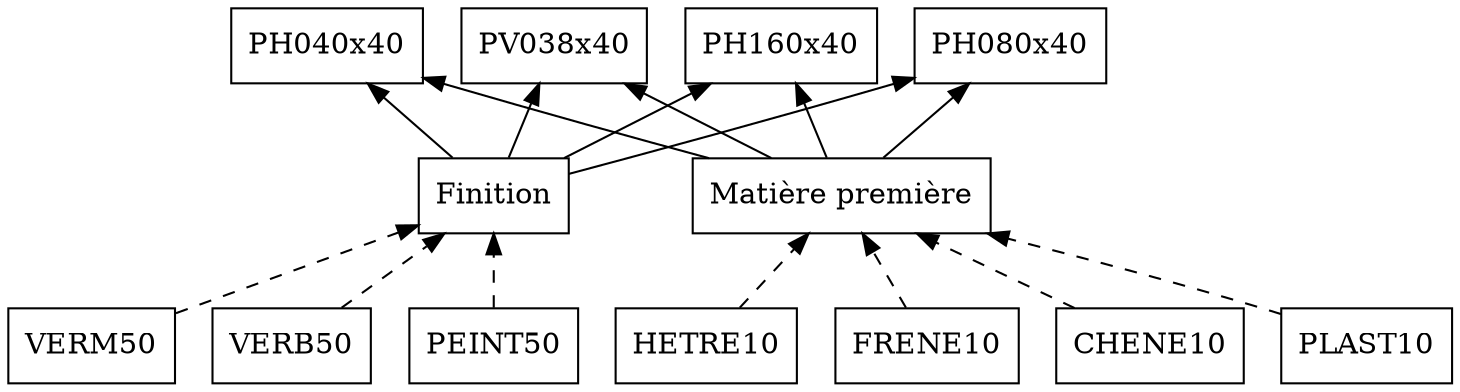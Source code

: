digraph
{
	rankdir=BT
// Noeuds --------------------------------------------------
	node[shape=box]

	// Planches
	PH160x40 //[label="Planche horizontale 160x40cm"]
	PH080x40 //[label="Planche horizontale 80x40cm"]
	PH040x40 //[label="Planche horizontale 40x40cm"]
	PV038x40 //[label="Planche verticale 38x40cm"]

	// Variantes
	finition [label="Finition"]
	VERM50 //[label="Vernis mat"]
	VERB50 //[label="Vernis brillant"]
	PEINT50 //[label="Peinture"]

	mp [label="Matière première"]
	PLAST10 //[label="Plastique"]
	HETRE10 //[label="Hêtre"]
	FRENE10 //[label="Frêne"]
	CHENE10 //[label="Chêne"]

// Arcs --------------------------------------------------
	// Planches
	mp -> PV038x40
	finition -> PV038x40
	mp -> PH040x40
	finition -> PH040x40
	mp -> PH080x40
	finition -> PH080x40
	mp -> PH160x40
	finition -> PH160x40

	// Variantes 
	VERM50 -> finition [style=dashed]
	VERB50 -> finition [style=dashed]
	PEINT50 -> finition [style=dashed]

	PLAST10 -> mp [style=dashed]
	HETRE10 -> mp [style=dashed]
	FRENE10 -> mp [style=dashed]
	CHENE10 -> mp [style=dashed]
}

